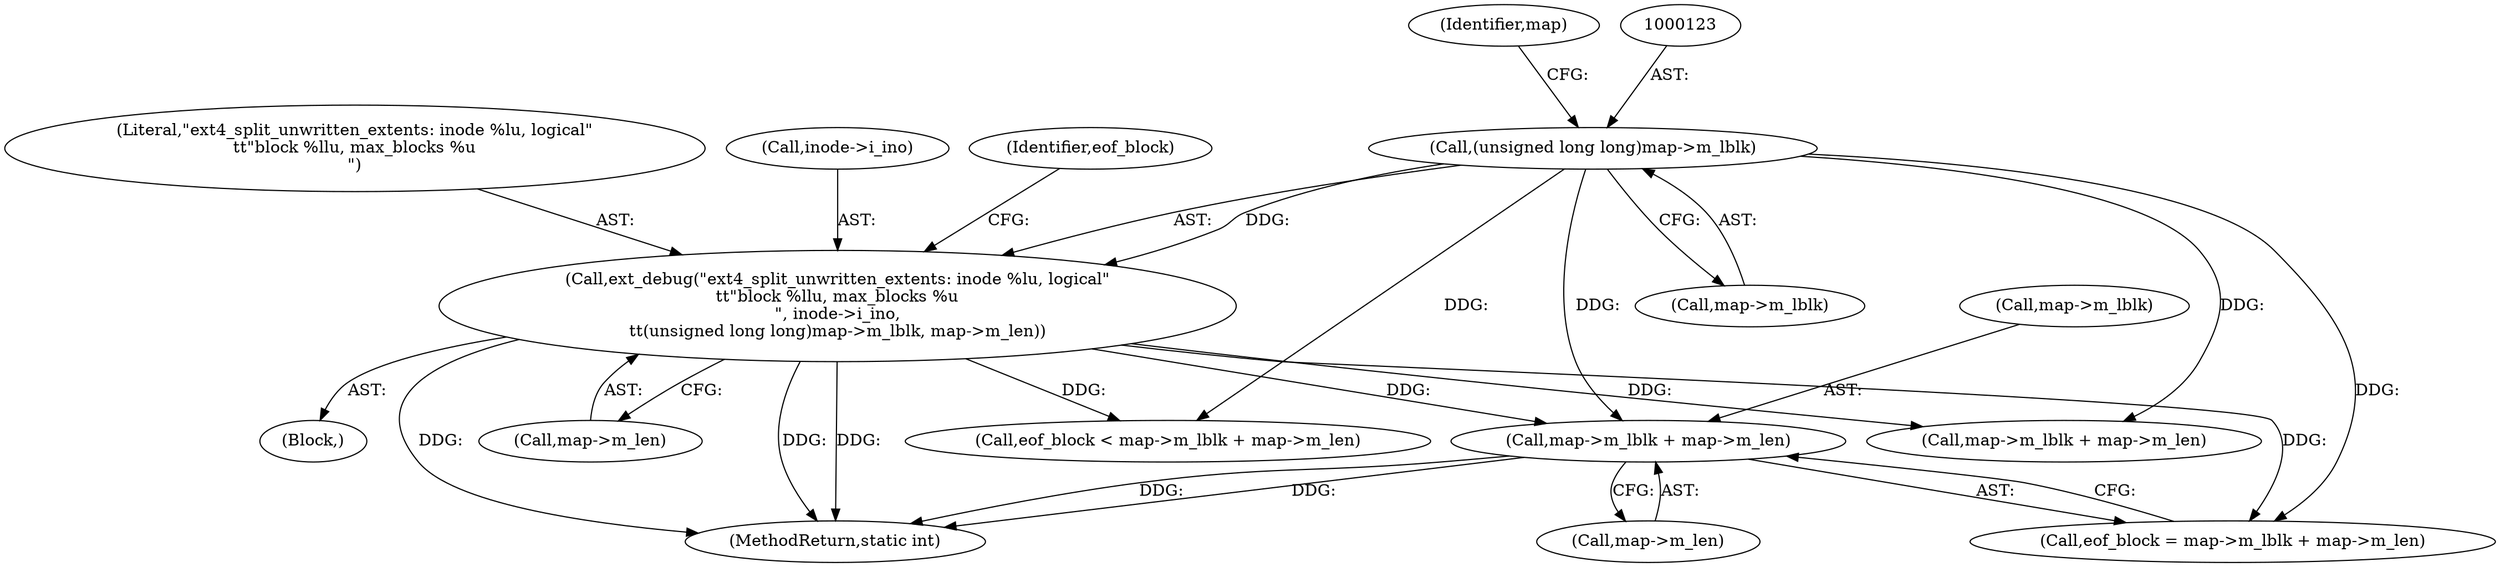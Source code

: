 digraph "0_linux_dee1f973ca341c266229faa5a1a5bb268bed3531_3@pointer" {
"1000161" [label="(Call,map->m_lblk + map->m_len)"];
"1000122" [label="(Call,(unsigned long long)map->m_lblk)"];
"1000117" [label="(Call,ext_debug(\"ext4_split_unwritten_extents: inode %lu, logical\"\n\t\t\"block %llu, max_blocks %u\n\", inode->i_ino,\n\t\t(unsigned long long)map->m_lblk, map->m_len))"];
"1000152" [label="(Call,map->m_lblk + map->m_len)"];
"1000220" [label="(MethodReturn,static int)"];
"1000159" [label="(Call,eof_block = map->m_lblk + map->m_len)"];
"1000162" [label="(Call,map->m_lblk)"];
"1000117" [label="(Call,ext_debug(\"ext4_split_unwritten_extents: inode %lu, logical\"\n\t\t\"block %llu, max_blocks %u\n\", inode->i_ino,\n\t\t(unsigned long long)map->m_lblk, map->m_len))"];
"1000127" [label="(Call,map->m_len)"];
"1000150" [label="(Call,eof_block < map->m_lblk + map->m_len)"];
"1000118" [label="(Literal,\"ext4_split_unwritten_extents: inode %lu, logical\"\n\t\t\"block %llu, max_blocks %u\n\")"];
"1000107" [label="(Block,)"];
"1000161" [label="(Call,map->m_lblk + map->m_len)"];
"1000119" [label="(Call,inode->i_ino)"];
"1000131" [label="(Identifier,eof_block)"];
"1000124" [label="(Call,map->m_lblk)"];
"1000128" [label="(Identifier,map)"];
"1000165" [label="(Call,map->m_len)"];
"1000122" [label="(Call,(unsigned long long)map->m_lblk)"];
"1000161" -> "1000159"  [label="AST: "];
"1000161" -> "1000165"  [label="CFG: "];
"1000162" -> "1000161"  [label="AST: "];
"1000165" -> "1000161"  [label="AST: "];
"1000159" -> "1000161"  [label="CFG: "];
"1000161" -> "1000220"  [label="DDG: "];
"1000161" -> "1000220"  [label="DDG: "];
"1000122" -> "1000161"  [label="DDG: "];
"1000117" -> "1000161"  [label="DDG: "];
"1000122" -> "1000117"  [label="AST: "];
"1000122" -> "1000124"  [label="CFG: "];
"1000123" -> "1000122"  [label="AST: "];
"1000124" -> "1000122"  [label="AST: "];
"1000128" -> "1000122"  [label="CFG: "];
"1000122" -> "1000117"  [label="DDG: "];
"1000122" -> "1000150"  [label="DDG: "];
"1000122" -> "1000152"  [label="DDG: "];
"1000122" -> "1000159"  [label="DDG: "];
"1000117" -> "1000107"  [label="AST: "];
"1000117" -> "1000127"  [label="CFG: "];
"1000118" -> "1000117"  [label="AST: "];
"1000119" -> "1000117"  [label="AST: "];
"1000127" -> "1000117"  [label="AST: "];
"1000131" -> "1000117"  [label="CFG: "];
"1000117" -> "1000220"  [label="DDG: "];
"1000117" -> "1000220"  [label="DDG: "];
"1000117" -> "1000220"  [label="DDG: "];
"1000117" -> "1000150"  [label="DDG: "];
"1000117" -> "1000152"  [label="DDG: "];
"1000117" -> "1000159"  [label="DDG: "];
}
